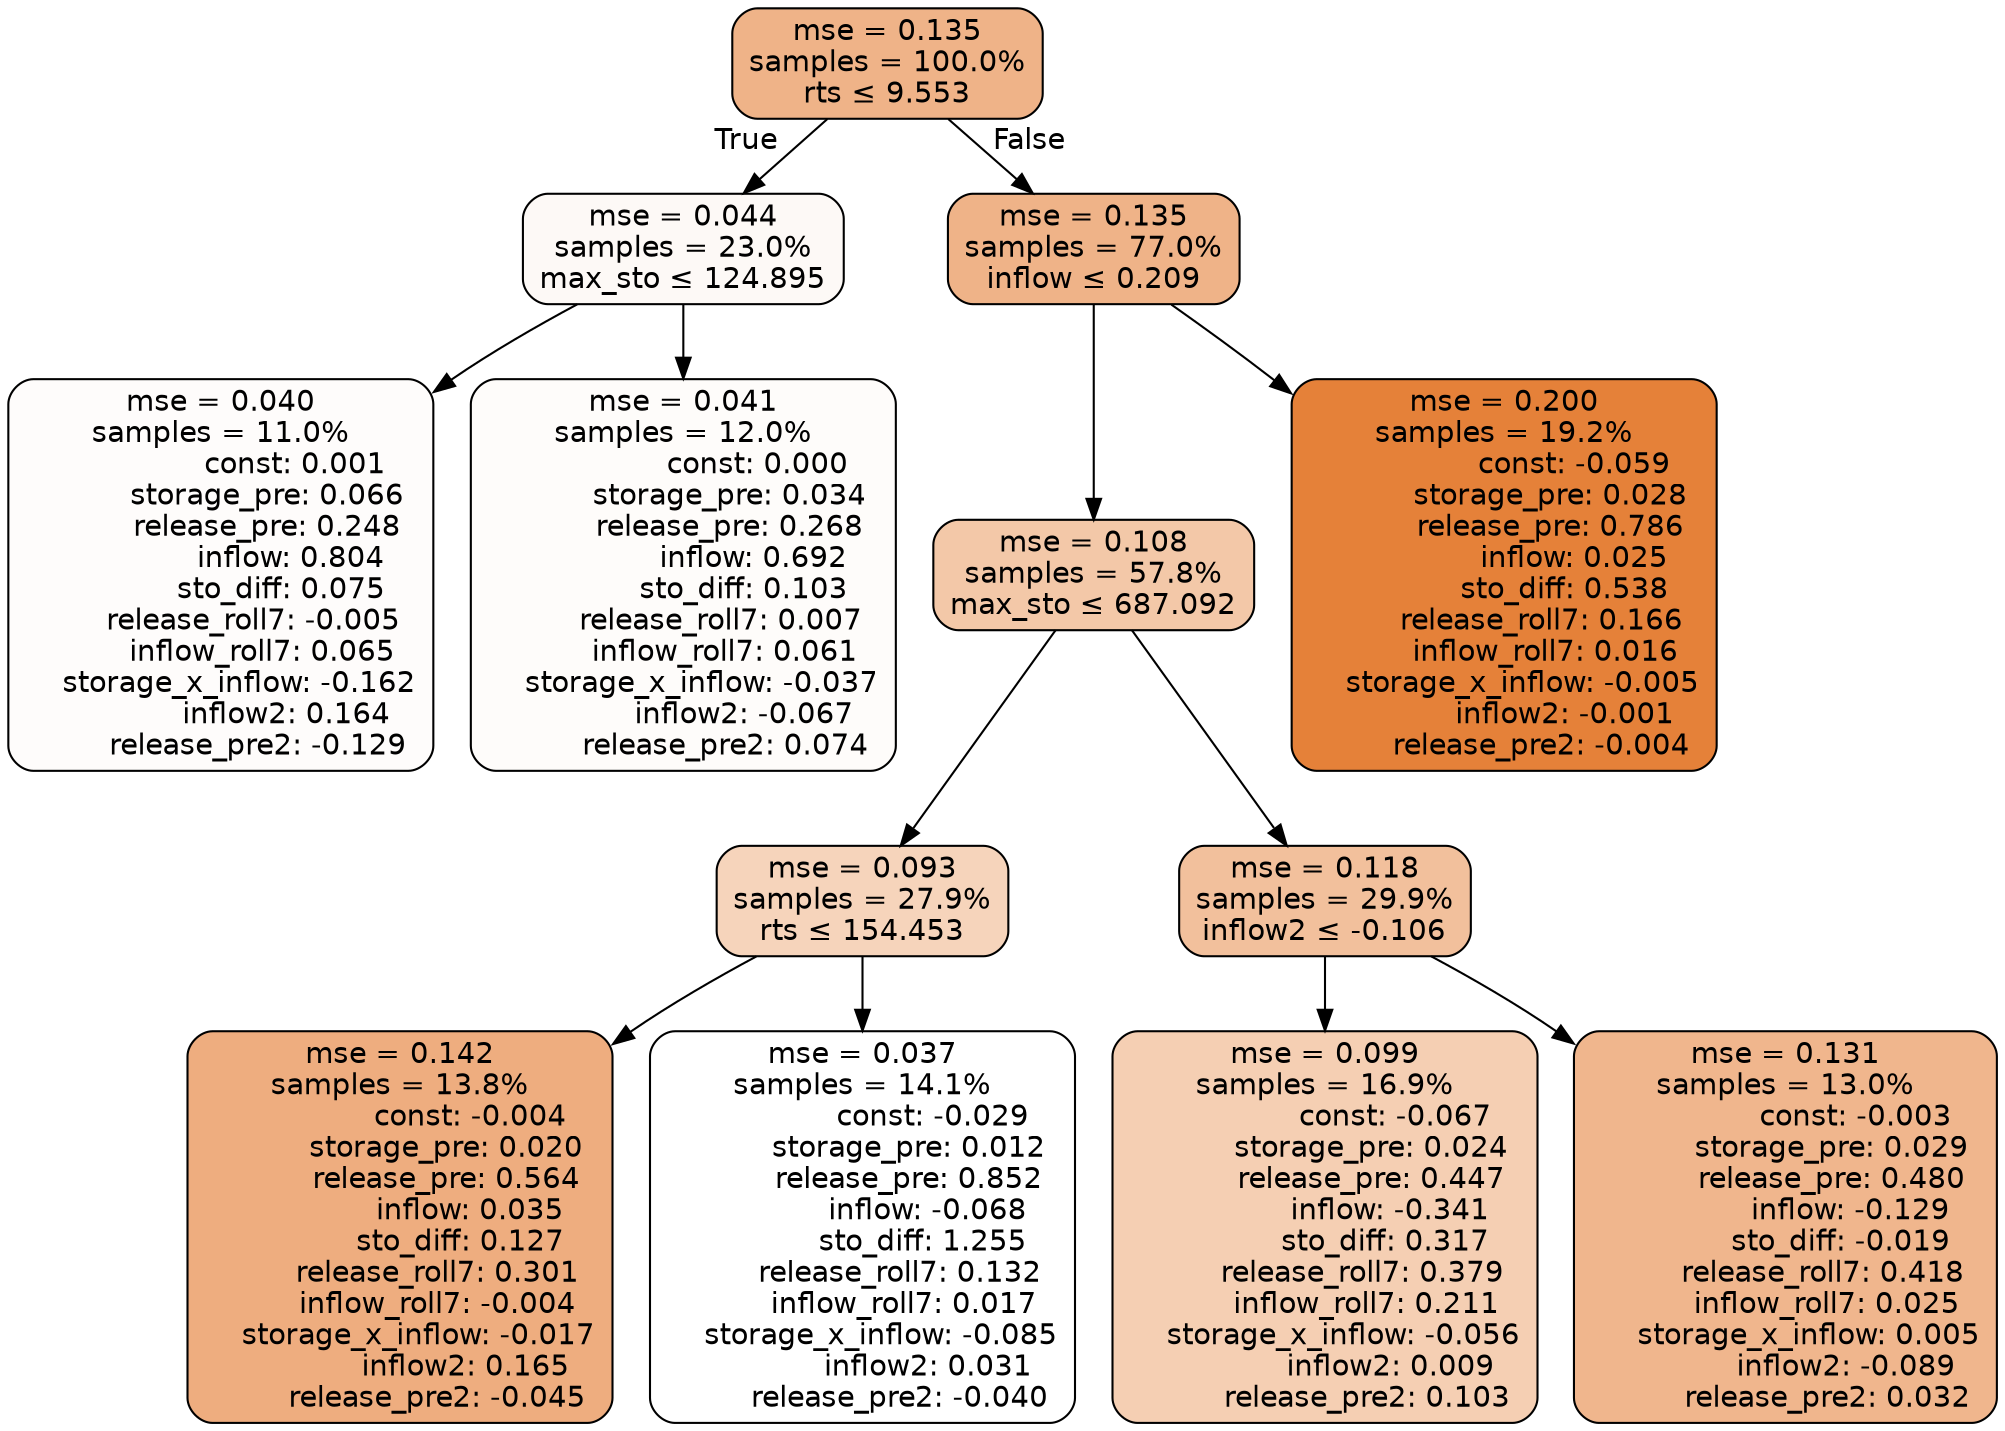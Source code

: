 digraph tree {
bgcolor="transparent"
node [shape=rectangle, style="filled, rounded", color="black", fontname=helvetica] ;
edge [fontname=helvetica] ;
	"0" [label="mse = 0.135
samples = 100.0%
rts &le; 9.553", fillcolor="#efb388"]
	"1" [label="mse = 0.044
samples = 23.0%
max_sto &le; 124.895", fillcolor="#fdf9f6"]
	"2" [label="mse = 0.040
samples = 11.0%
                const: 0.001
          storage_pre: 0.066
          release_pre: 0.248
               inflow: 0.804
             sto_diff: 0.075
       release_roll7: -0.005
         inflow_roll7: 0.065
    storage_x_inflow: -0.162
              inflow2: 0.164
        release_pre2: -0.129", fillcolor="#fefcfb"]
	"3" [label="mse = 0.041
samples = 12.0%
                const: 0.000
          storage_pre: 0.034
          release_pre: 0.268
               inflow: 0.692
             sto_diff: 0.103
        release_roll7: 0.007
         inflow_roll7: 0.061
    storage_x_inflow: -0.037
             inflow2: -0.067
         release_pre2: 0.074", fillcolor="#fefcfa"]
	"4" [label="mse = 0.135
samples = 77.0%
inflow &le; 0.209", fillcolor="#efb388"]
	"5" [label="mse = 0.108
samples = 57.8%
max_sto &le; 687.092", fillcolor="#f3c8a8"]
	"6" [label="mse = 0.093
samples = 27.9%
rts &le; 154.453", fillcolor="#f6d4bb"]
	"7" [label="mse = 0.142
samples = 13.8%
               const: -0.004
          storage_pre: 0.020
          release_pre: 0.564
               inflow: 0.035
             sto_diff: 0.127
        release_roll7: 0.301
        inflow_roll7: -0.004
    storage_x_inflow: -0.017
              inflow2: 0.165
        release_pre2: -0.045", fillcolor="#eead7f"]
	"8" [label="mse = 0.037
samples = 14.1%
               const: -0.029
          storage_pre: 0.012
          release_pre: 0.852
              inflow: -0.068
             sto_diff: 1.255
        release_roll7: 0.132
         inflow_roll7: 0.017
    storage_x_inflow: -0.085
              inflow2: 0.031
        release_pre2: -0.040", fillcolor="#ffffff"]
	"9" [label="mse = 0.118
samples = 29.9%
inflow2 &le; -0.106", fillcolor="#f2c09c"]
	"10" [label="mse = 0.099
samples = 16.9%
               const: -0.067
          storage_pre: 0.024
          release_pre: 0.447
              inflow: -0.341
             sto_diff: 0.317
        release_roll7: 0.379
         inflow_roll7: 0.211
    storage_x_inflow: -0.056
              inflow2: 0.009
         release_pre2: 0.103", fillcolor="#f5cfb3"]
	"11" [label="mse = 0.131
samples = 13.0%
               const: -0.003
          storage_pre: 0.029
          release_pre: 0.480
              inflow: -0.129
            sto_diff: -0.019
        release_roll7: 0.418
         inflow_roll7: 0.025
     storage_x_inflow: 0.005
             inflow2: -0.089
         release_pre2: 0.032", fillcolor="#f0b68d"]
	"12" [label="mse = 0.200
samples = 19.2%
               const: -0.059
          storage_pre: 0.028
          release_pre: 0.786
               inflow: 0.025
             sto_diff: 0.538
        release_roll7: 0.166
         inflow_roll7: 0.016
    storage_x_inflow: -0.005
             inflow2: -0.001
        release_pre2: -0.004", fillcolor="#e58139"]

	"0" -> "1" [labeldistance=2.5, labelangle=45, headlabel="True"]
	"1" -> "2"
	"1" -> "3"
	"0" -> "4" [labeldistance=2.5, labelangle=-45, headlabel="False"]
	"4" -> "5"
	"5" -> "6"
	"6" -> "7"
	"6" -> "8"
	"5" -> "9"
	"9" -> "10"
	"9" -> "11"
	"4" -> "12"
}